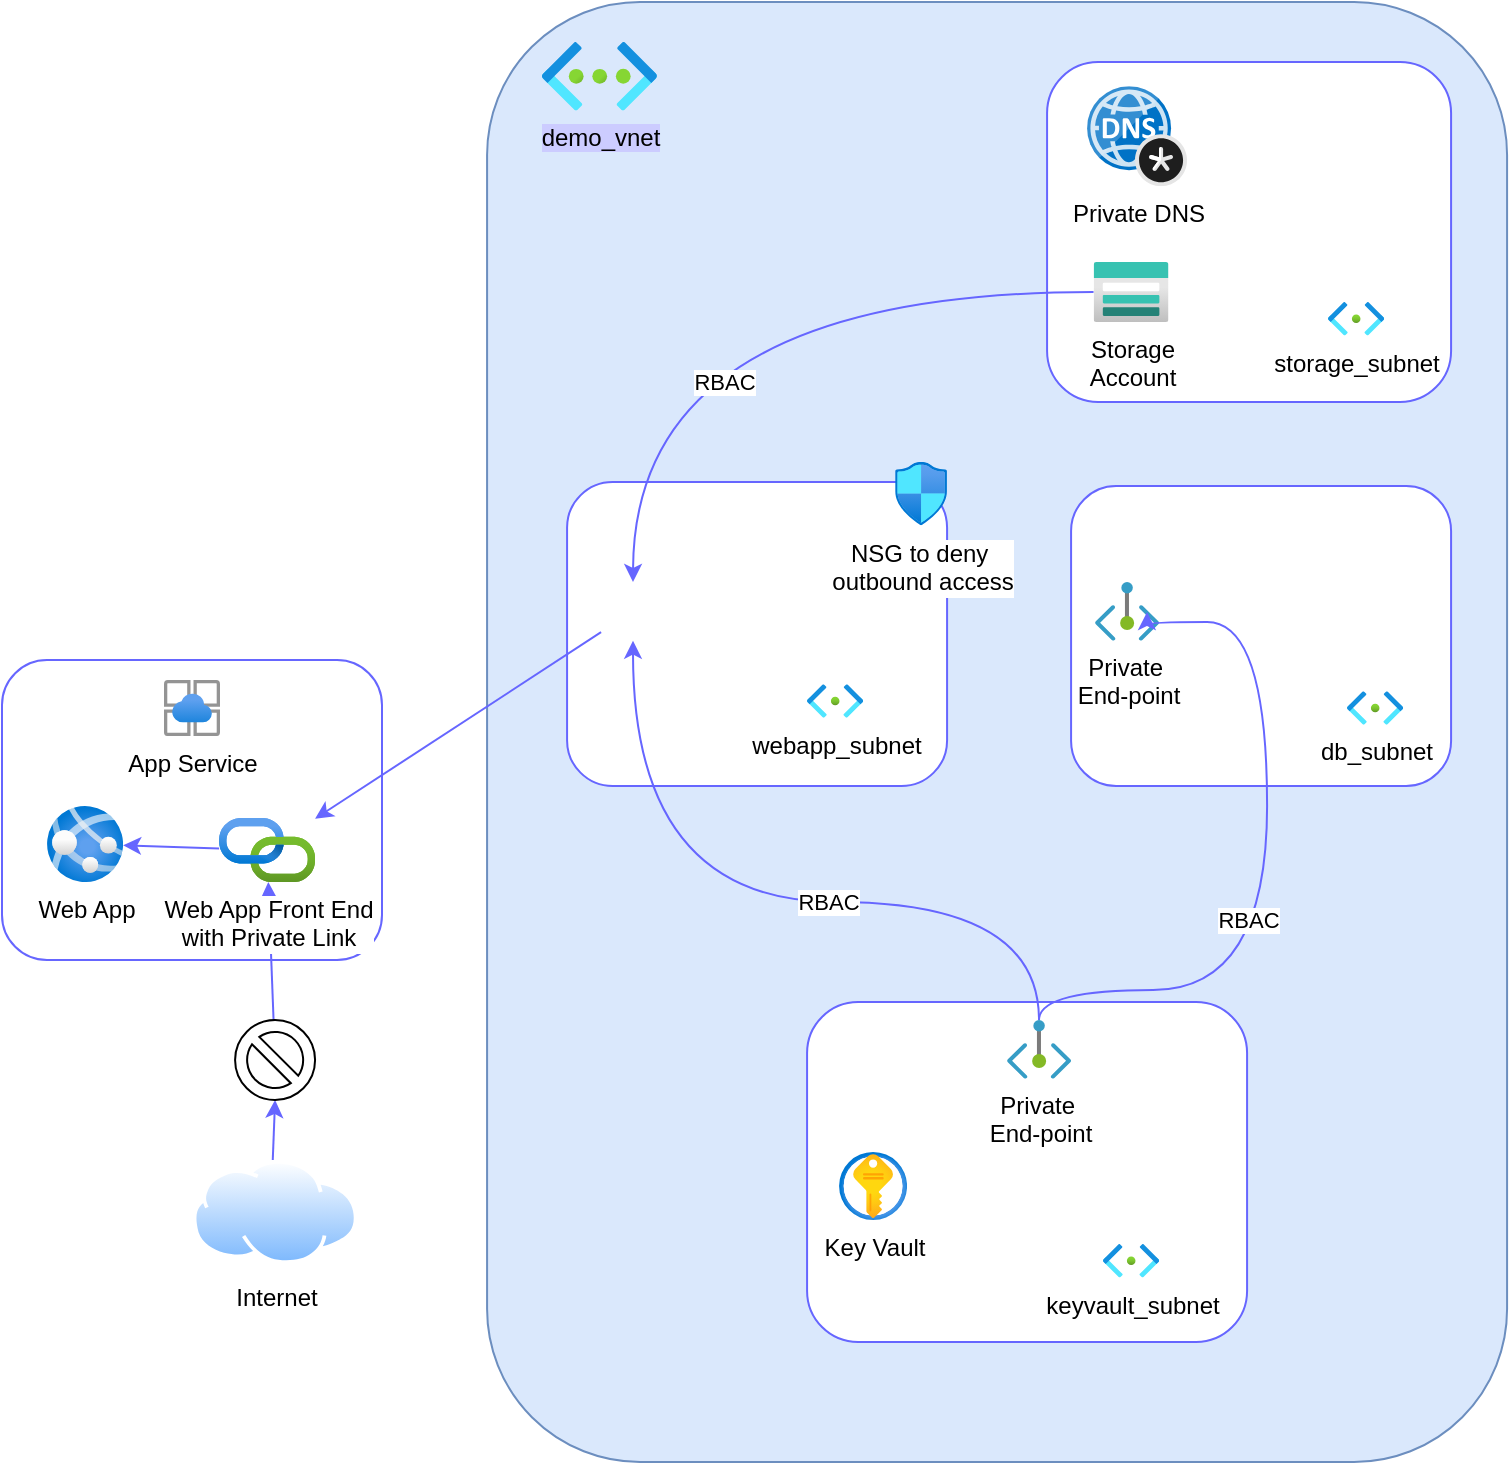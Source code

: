 <mxfile>
    <diagram id="dYFcan0PzUvOhpel1Lth" name="Page-1">
        <mxGraphModel dx="1053" dy="698" grid="1" gridSize="10" guides="1" tooltips="1" connect="1" arrows="1" fold="1" page="1" pageScale="1" pageWidth="1100" pageHeight="850" math="0" shadow="0">
            <root>
                <mxCell id="0"/>
                <mxCell id="1" parent="0"/>
                <mxCell id="20" value="" style="rounded=1;whiteSpace=wrap;html=1;strokeColor=#6c8ebf;fillColor=#dae8fc;" vertex="1" parent="1">
                    <mxGeometry x="292.54" y="30" width="510" height="730" as="geometry"/>
                </mxCell>
                <mxCell id="46" value="" style="rounded=1;whiteSpace=wrap;html=1;strokeColor=#6666FF;" vertex="1" parent="1">
                    <mxGeometry x="452.54" y="530" width="220" height="170" as="geometry"/>
                </mxCell>
                <mxCell id="17" value="" style="rounded=1;whiteSpace=wrap;html=1;strokeColor=#6666FF;" vertex="1" parent="1">
                    <mxGeometry x="50" y="359" width="190" height="150" as="geometry"/>
                </mxCell>
                <mxCell id="15" value="App Service" style="image;aspect=fixed;html=1;points=[];align=center;fontSize=12;image=img/lib/azure2/app_services/App_Service_Environments.svg;" vertex="1" parent="1">
                    <mxGeometry x="131" y="369.02" width="28" height="28" as="geometry"/>
                </mxCell>
                <mxCell id="16" value="Web App" style="image;aspect=fixed;html=1;points=[];align=center;fontSize=12;image=img/lib/azure2/app_services/App_Services.svg;" vertex="1" parent="1">
                    <mxGeometry x="72.54" y="432.01" width="38" height="38" as="geometry"/>
                </mxCell>
                <mxCell id="35" style="edgeStyle=none;html=1;strokeColor=#6666FF;" edge="1" parent="1" source="29" target="26">
                    <mxGeometry relative="1" as="geometry"/>
                </mxCell>
                <mxCell id="18" value="Internet&lt;div&gt;&lt;br&gt;&lt;/div&gt;" style="image;aspect=fixed;perimeter=ellipsePerimeter;html=1;align=center;shadow=0;dashed=0;spacingTop=3;image=img/lib/active_directory/internet_cloud.svg;" vertex="1" parent="1">
                    <mxGeometry x="145.27" y="609" width="82.54" height="52" as="geometry"/>
                </mxCell>
                <mxCell id="21" value="&lt;span style=&quot;background-color: rgb(204, 204, 255);&quot;&gt;demo_vnet&lt;/span&gt;" style="image;aspect=fixed;html=1;points=[];align=center;fontSize=12;image=img/lib/azure2/networking/Virtual_Networks.svg;" vertex="1" parent="1">
                    <mxGeometry x="320" y="50" width="57.46" height="34.31" as="geometry"/>
                </mxCell>
                <mxCell id="22" value="" style="rounded=1;whiteSpace=wrap;html=1;strokeColor=#6666FF;" vertex="1" parent="1">
                    <mxGeometry x="332.54" y="270" width="190" height="152" as="geometry"/>
                </mxCell>
                <mxCell id="23" value="webapp_subnet" style="image;aspect=fixed;html=1;points=[];align=center;fontSize=12;image=img/lib/azure2/networking/Subnet.svg;" vertex="1" parent="1">
                    <mxGeometry x="452.54" y="371.12" width="28" height="16.77" as="geometry"/>
                </mxCell>
                <mxCell id="28" value="" style="edgeStyle=none;html=1;strokeColor=#6666FF;" edge="1" parent="1" source="26" target="16">
                    <mxGeometry relative="1" as="geometry"/>
                </mxCell>
                <mxCell id="26" value="Web App Front End&lt;div&gt;with Private Link&lt;/div&gt;" style="image;aspect=fixed;html=1;points=[];align=center;fontSize=12;image=img/lib/azure2/devops/API_Connections.svg;" vertex="1" parent="1">
                    <mxGeometry x="158.54" y="438.02" width="48" height="31.99" as="geometry"/>
                </mxCell>
                <mxCell id="31" value="" style="rounded=1;whiteSpace=wrap;html=1;strokeColor=#6666FF;" vertex="1" parent="1">
                    <mxGeometry x="584.54" y="272.0" width="190" height="150" as="geometry"/>
                </mxCell>
                <mxCell id="33" style="edgeStyle=none;html=1;strokeColor=#6666FF;" edge="1" parent="1" target="26">
                    <mxGeometry relative="1" as="geometry">
                        <mxPoint x="349.54" y="345.1" as="sourcePoint"/>
                    </mxGeometry>
                </mxCell>
                <mxCell id="37" value="" style="edgeStyle=none;html=1;strokeColor=#6666FF;" edge="1" parent="1" source="18" target="29">
                    <mxGeometry relative="1" as="geometry">
                        <mxPoint x="186.54" y="609" as="sourcePoint"/>
                        <mxPoint x="186.54" y="467" as="targetPoint"/>
                    </mxGeometry>
                </mxCell>
                <mxCell id="29" value="" style="verticalLabelPosition=bottom;verticalAlign=top;html=1;shape=mxgraph.basic.no_symbol" vertex="1" parent="1">
                    <mxGeometry x="166.54" y="539" width="40" height="40" as="geometry"/>
                </mxCell>
                <mxCell id="38" value="NSG to deny&amp;nbsp;&lt;div&gt;outbound access&lt;/div&gt;" style="image;aspect=fixed;html=1;points=[];align=center;fontSize=12;image=img/lib/azure2/networking/Network_Security_Groups.svg;" vertex="1" parent="1">
                    <mxGeometry x="496.54" y="260" width="26" height="31.57" as="geometry"/>
                </mxCell>
                <mxCell id="39" value="Private&amp;nbsp;&lt;div&gt;End-point&lt;/div&gt;" style="image;aspect=fixed;html=1;points=[];align=center;fontSize=12;image=img/lib/azure2/networking/Private_Endpoint.svg;" vertex="1" parent="1">
                    <mxGeometry x="596.54" y="320.0" width="32" height="29.33" as="geometry"/>
                </mxCell>
                <mxCell id="41" value="db_subnet" style="image;aspect=fixed;html=1;points=[];align=center;fontSize=12;image=img/lib/azure2/networking/Subnet.svg;" vertex="1" parent="1">
                    <mxGeometry x="722.54" y="374.63" width="28" height="16.77" as="geometry"/>
                </mxCell>
                <mxCell id="43" value="Key Vault" style="image;aspect=fixed;html=1;points=[];align=center;fontSize=12;image=img/lib/azure2/security/Key_Vaults.svg;" vertex="1" parent="1">
                    <mxGeometry x="468.54" y="605" width="34" height="34" as="geometry"/>
                </mxCell>
                <mxCell id="44" value="keyvault_subnet" style="image;aspect=fixed;html=1;points=[];align=center;fontSize=12;image=img/lib/azure2/networking/Subnet.svg;" vertex="1" parent="1">
                    <mxGeometry x="600.54" y="651" width="28" height="16.77" as="geometry"/>
                </mxCell>
                <mxCell id="54" style="edgeStyle=orthogonalEdgeStyle;html=1;strokeColor=#6666FF;curved=1;" edge="1" parent="1" source="45">
                    <mxGeometry relative="1" as="geometry">
                        <mxPoint x="365.5" y="349.33" as="targetPoint"/>
                        <Array as="points">
                            <mxPoint x="568.54" y="480"/>
                            <mxPoint x="365.54" y="480"/>
                        </Array>
                    </mxGeometry>
                </mxCell>
                <mxCell id="59" value="RBAC" style="edgeLabel;html=1;align=center;verticalAlign=middle;resizable=0;points=[];" vertex="1" connectable="0" parent="54">
                    <mxGeometry x="-0.164" y="-17" relative="1" as="geometry">
                        <mxPoint x="-1" y="17" as="offset"/>
                    </mxGeometry>
                </mxCell>
                <mxCell id="56" style="edgeStyle=orthogonalEdgeStyle;html=1;strokeColor=#6666FF;curved=1;" edge="1" parent="1" source="45">
                    <mxGeometry relative="1" as="geometry">
                        <mxPoint x="622.54" y="335" as="targetPoint"/>
                        <Array as="points">
                            <mxPoint x="568.54" y="524"/>
                            <mxPoint x="682.54" y="524"/>
                            <mxPoint x="682.54" y="340"/>
                            <mxPoint x="622.54" y="340"/>
                        </Array>
                    </mxGeometry>
                </mxCell>
                <mxCell id="58" value="RBAC" style="edgeLabel;html=1;align=center;verticalAlign=middle;resizable=0;points=[];" vertex="1" connectable="0" parent="56">
                    <mxGeometry x="-0.131" y="-2" relative="1" as="geometry">
                        <mxPoint x="-12" as="offset"/>
                    </mxGeometry>
                </mxCell>
                <mxCell id="45" value="Private&amp;nbsp;&lt;div&gt;End-point&lt;/div&gt;" style="image;aspect=fixed;html=1;points=[];align=center;fontSize=12;image=img/lib/azure2/networking/Private_Endpoint.svg;" vertex="1" parent="1">
                    <mxGeometry x="552.54" y="539" width="32" height="29.33" as="geometry"/>
                </mxCell>
                <mxCell id="60" value="" style="rounded=1;whiteSpace=wrap;html=1;strokeColor=#6666FF;" vertex="1" parent="1">
                    <mxGeometry x="572.54" y="60" width="202" height="170" as="geometry"/>
                </mxCell>
                <mxCell id="62" style="edgeStyle=orthogonalEdgeStyle;html=1;curved=1;strokeColor=#6666FF;" edge="1" parent="1" source="61">
                    <mxGeometry relative="1" as="geometry">
                        <mxPoint x="365.5" y="320" as="targetPoint"/>
                    </mxGeometry>
                </mxCell>
                <mxCell id="63" value="RBAC" style="edgeLabel;html=1;align=center;verticalAlign=middle;resizable=0;points=[];" vertex="1" connectable="0" parent="62">
                    <mxGeometry x="0.107" y="40" relative="1" as="geometry">
                        <mxPoint x="22" y="5" as="offset"/>
                    </mxGeometry>
                </mxCell>
                <mxCell id="61" value="Storage&lt;div&gt;Account&lt;/div&gt;" style="image;aspect=fixed;html=1;points=[];align=center;fontSize=12;image=img/lib/azure2/storage/Storage_Accounts.svg;" vertex="1" parent="1">
                    <mxGeometry x="595.79" y="160" width="37.5" height="30" as="geometry"/>
                </mxCell>
                <mxCell id="64" value="Private DNS" style="image;sketch=0;aspect=fixed;html=1;points=[];align=center;fontSize=12;image=img/lib/mscae/DNS_Private_Zones.svg;" vertex="1" parent="1">
                    <mxGeometry x="592.54" y="72.09" width="50" height="50" as="geometry"/>
                </mxCell>
                <mxCell id="65" value="storage_subnet" style="image;aspect=fixed;html=1;points=[];align=center;fontSize=12;image=img/lib/azure2/networking/Subnet.svg;" vertex="1" parent="1">
                    <mxGeometry x="713.04" y="180" width="28" height="16.77" as="geometry"/>
                </mxCell>
            </root>
        </mxGraphModel>
    </diagram>
</mxfile>